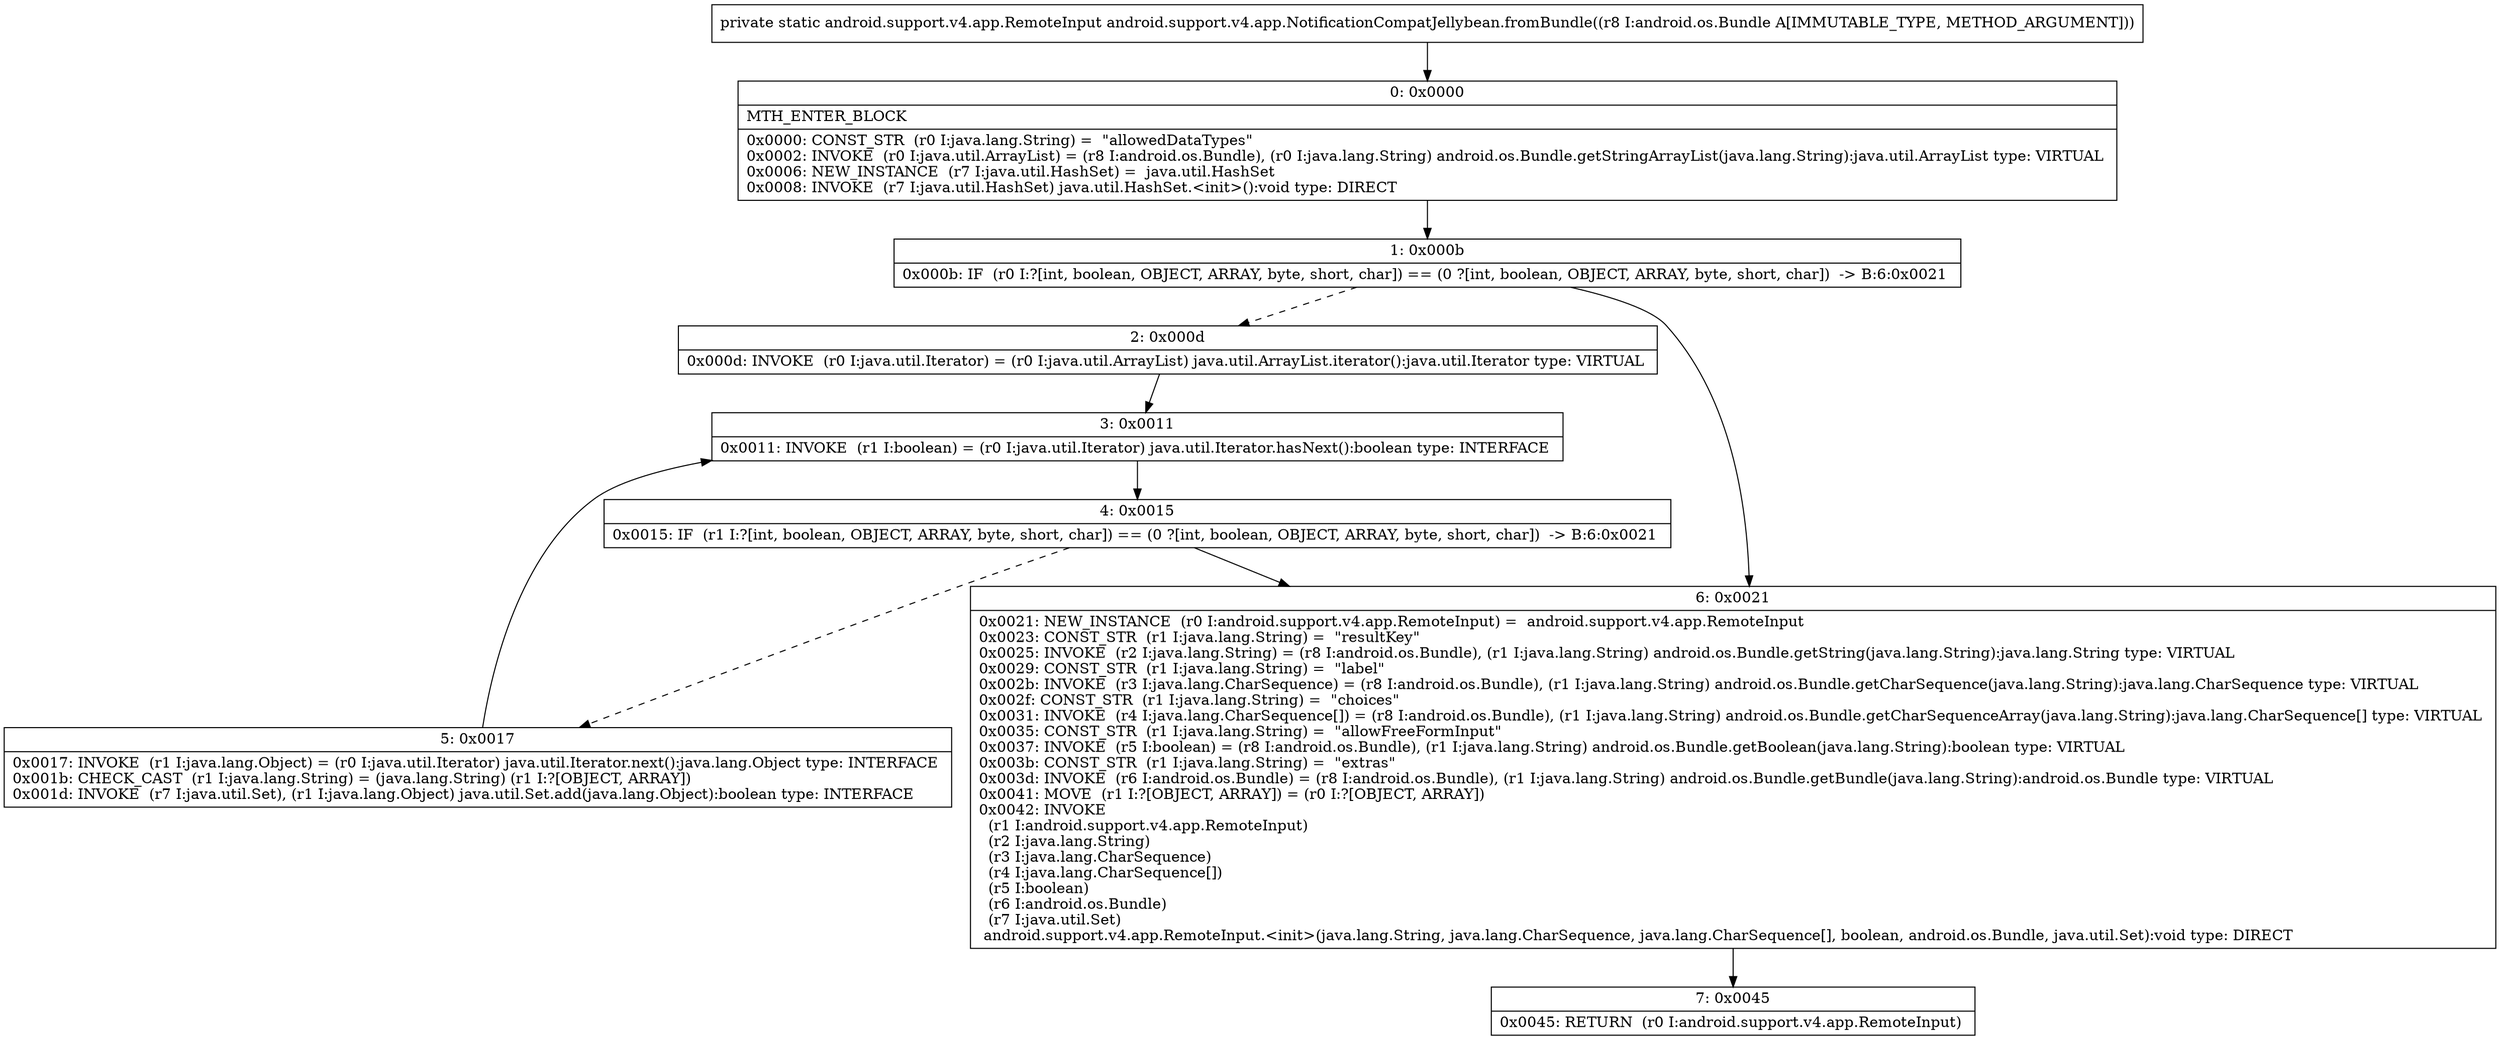 digraph "CFG forandroid.support.v4.app.NotificationCompatJellybean.fromBundle(Landroid\/os\/Bundle;)Landroid\/support\/v4\/app\/RemoteInput;" {
Node_0 [shape=record,label="{0\:\ 0x0000|MTH_ENTER_BLOCK\l|0x0000: CONST_STR  (r0 I:java.lang.String) =  \"allowedDataTypes\" \l0x0002: INVOKE  (r0 I:java.util.ArrayList) = (r8 I:android.os.Bundle), (r0 I:java.lang.String) android.os.Bundle.getStringArrayList(java.lang.String):java.util.ArrayList type: VIRTUAL \l0x0006: NEW_INSTANCE  (r7 I:java.util.HashSet) =  java.util.HashSet \l0x0008: INVOKE  (r7 I:java.util.HashSet) java.util.HashSet.\<init\>():void type: DIRECT \l}"];
Node_1 [shape=record,label="{1\:\ 0x000b|0x000b: IF  (r0 I:?[int, boolean, OBJECT, ARRAY, byte, short, char]) == (0 ?[int, boolean, OBJECT, ARRAY, byte, short, char])  \-\> B:6:0x0021 \l}"];
Node_2 [shape=record,label="{2\:\ 0x000d|0x000d: INVOKE  (r0 I:java.util.Iterator) = (r0 I:java.util.ArrayList) java.util.ArrayList.iterator():java.util.Iterator type: VIRTUAL \l}"];
Node_3 [shape=record,label="{3\:\ 0x0011|0x0011: INVOKE  (r1 I:boolean) = (r0 I:java.util.Iterator) java.util.Iterator.hasNext():boolean type: INTERFACE \l}"];
Node_4 [shape=record,label="{4\:\ 0x0015|0x0015: IF  (r1 I:?[int, boolean, OBJECT, ARRAY, byte, short, char]) == (0 ?[int, boolean, OBJECT, ARRAY, byte, short, char])  \-\> B:6:0x0021 \l}"];
Node_5 [shape=record,label="{5\:\ 0x0017|0x0017: INVOKE  (r1 I:java.lang.Object) = (r0 I:java.util.Iterator) java.util.Iterator.next():java.lang.Object type: INTERFACE \l0x001b: CHECK_CAST  (r1 I:java.lang.String) = (java.lang.String) (r1 I:?[OBJECT, ARRAY]) \l0x001d: INVOKE  (r7 I:java.util.Set), (r1 I:java.lang.Object) java.util.Set.add(java.lang.Object):boolean type: INTERFACE \l}"];
Node_6 [shape=record,label="{6\:\ 0x0021|0x0021: NEW_INSTANCE  (r0 I:android.support.v4.app.RemoteInput) =  android.support.v4.app.RemoteInput \l0x0023: CONST_STR  (r1 I:java.lang.String) =  \"resultKey\" \l0x0025: INVOKE  (r2 I:java.lang.String) = (r8 I:android.os.Bundle), (r1 I:java.lang.String) android.os.Bundle.getString(java.lang.String):java.lang.String type: VIRTUAL \l0x0029: CONST_STR  (r1 I:java.lang.String) =  \"label\" \l0x002b: INVOKE  (r3 I:java.lang.CharSequence) = (r8 I:android.os.Bundle), (r1 I:java.lang.String) android.os.Bundle.getCharSequence(java.lang.String):java.lang.CharSequence type: VIRTUAL \l0x002f: CONST_STR  (r1 I:java.lang.String) =  \"choices\" \l0x0031: INVOKE  (r4 I:java.lang.CharSequence[]) = (r8 I:android.os.Bundle), (r1 I:java.lang.String) android.os.Bundle.getCharSequenceArray(java.lang.String):java.lang.CharSequence[] type: VIRTUAL \l0x0035: CONST_STR  (r1 I:java.lang.String) =  \"allowFreeFormInput\" \l0x0037: INVOKE  (r5 I:boolean) = (r8 I:android.os.Bundle), (r1 I:java.lang.String) android.os.Bundle.getBoolean(java.lang.String):boolean type: VIRTUAL \l0x003b: CONST_STR  (r1 I:java.lang.String) =  \"extras\" \l0x003d: INVOKE  (r6 I:android.os.Bundle) = (r8 I:android.os.Bundle), (r1 I:java.lang.String) android.os.Bundle.getBundle(java.lang.String):android.os.Bundle type: VIRTUAL \l0x0041: MOVE  (r1 I:?[OBJECT, ARRAY]) = (r0 I:?[OBJECT, ARRAY]) \l0x0042: INVOKE  \l  (r1 I:android.support.v4.app.RemoteInput)\l  (r2 I:java.lang.String)\l  (r3 I:java.lang.CharSequence)\l  (r4 I:java.lang.CharSequence[])\l  (r5 I:boolean)\l  (r6 I:android.os.Bundle)\l  (r7 I:java.util.Set)\l android.support.v4.app.RemoteInput.\<init\>(java.lang.String, java.lang.CharSequence, java.lang.CharSequence[], boolean, android.os.Bundle, java.util.Set):void type: DIRECT \l}"];
Node_7 [shape=record,label="{7\:\ 0x0045|0x0045: RETURN  (r0 I:android.support.v4.app.RemoteInput) \l}"];
MethodNode[shape=record,label="{private static android.support.v4.app.RemoteInput android.support.v4.app.NotificationCompatJellybean.fromBundle((r8 I:android.os.Bundle A[IMMUTABLE_TYPE, METHOD_ARGUMENT])) }"];
MethodNode -> Node_0;
Node_0 -> Node_1;
Node_1 -> Node_2[style=dashed];
Node_1 -> Node_6;
Node_2 -> Node_3;
Node_3 -> Node_4;
Node_4 -> Node_5[style=dashed];
Node_4 -> Node_6;
Node_5 -> Node_3;
Node_6 -> Node_7;
}

